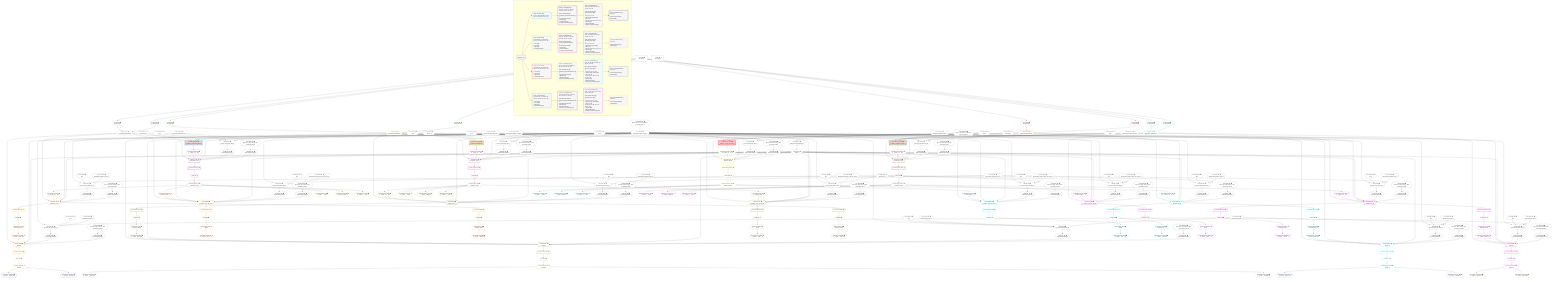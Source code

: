 %%{init: {'themeVariables': { 'fontSize': '12px'}}}%%
graph TD
    classDef path fill:#eee,stroke:#000,color:#000
    classDef plan fill:#fff,stroke-width:1px,color:#000
    classDef itemplan fill:#fff,stroke-width:2px,color:#000
    classDef unbatchedplan fill:#dff,stroke-width:1px,color:#000
    classDef sideeffectplan fill:#fcc,stroke-width:2px,color:#000
    classDef bucket fill:#f6f6f6,color:#000,stroke-width:2px,text-align:left


    %% plan dependencies
    Object216{{"Object[216∈0] ➊<br />ᐸ{reverse,orders,alias,codec}ᐳ"}}:::plan
    Lambda208{{"Lambda[208∈0] ➊<br />ᐸcalculateShouldReverseOrderᐳ"}}:::plan
    Constant213{{"Constant[213∈0] ➊<br />ᐸ[]ᐳ"}}:::plan
    Constant214{{"Constant[214∈0] ➊<br />ᐸsql.identifier(”people”)ᐳ"}}:::plan
    Constant215{{"Constant[215∈0] ➊<br />ᐸRecordCodec(people)ᐳ"}}:::plan
    Lambda208 & Constant213 & Constant214 & Constant215 --> Object216
    Object231{{"Object[231∈0] ➊<br />ᐸ{reverse,orders,alias,codec}ᐳ"}}:::plan
    Constant228{{"Constant[228∈0] ➊<br />ᐸ[]ᐳ"}}:::plan
    Constant229{{"Constant[229∈0] ➊<br />ᐸsql.identifier(”relational_items”)ᐳ"}}:::plan
    Constant230{{"Constant[230∈0] ➊<br />ᐸRecordCodec(relational_items)ᐳ"}}:::plan
    Lambda208 & Constant228 & Constant229 & Constant230 --> Object231
    Object246{{"Object[246∈0] ➊<br />ᐸ{reverse,orders,alias,codec}ᐳ"}}:::plan
    Constant243{{"Constant[243∈0] ➊<br />ᐸ[]ᐳ"}}:::plan
    Constant244{{"Constant[244∈0] ➊<br />ᐸsql.identifier(”relational_posts_title_lower”)ᐳ"}}:::plan
    Constant245{{"Constant[245∈0] ➊<br />ᐸCodec(text)ᐳ"}}:::plan
    Lambda208 & Constant243 & Constant244 & Constant245 --> Object246
    Object261{{"Object[261∈0] ➊<br />ᐸ{reverse,orders,alias,codec}ᐳ"}}:::plan
    Constant258{{"Constant[258∈0] ➊<br />ᐸ[]ᐳ"}}:::plan
    Constant259{{"Constant[259∈0] ➊<br />ᐸsql.identifier(”relational_posts”)ᐳ"}}:::plan
    Constant260{{"Constant[260∈0] ➊<br />ᐸRecordCodec(relational_posts)ᐳ"}}:::plan
    Lambda208 & Constant258 & Constant259 & Constant260 --> Object261
    Object276{{"Object[276∈0] ➊<br />ᐸ{reverse,orders,alias,codec}ᐳ"}}:::plan
    Constant273{{"Constant[273∈0] ➊<br />ᐸ[]ᐳ"}}:::plan
    Constant274{{"Constant[274∈0] ➊<br />ᐸsql.identifier(”people”)ᐳ"}}:::plan
    Lambda208 & Constant273 & Constant274 & Constant215 --> Object276
    Object291{{"Object[291∈0] ➊<br />ᐸ{reverse,orders,alias,codec}ᐳ"}}:::plan
    Constant288{{"Constant[288∈0] ➊<br />ᐸ[]ᐳ"}}:::plan
    Constant289{{"Constant[289∈0] ➊<br />ᐸsql.identifier(”relational_items”)ᐳ"}}:::plan
    Lambda208 & Constant288 & Constant289 & Constant230 --> Object291
    Object306{{"Object[306∈0] ➊<br />ᐸ{reverse,orders,alias,codec}ᐳ"}}:::plan
    Constant303{{"Constant[303∈0] ➊<br />ᐸ[]ᐳ"}}:::plan
    Constant304{{"Constant[304∈0] ➊<br />ᐸsql.identifier(”relational_posts_title_lower”)ᐳ"}}:::plan
    Lambda208 & Constant303 & Constant304 & Constant245 --> Object306
    Object321{{"Object[321∈0] ➊<br />ᐸ{reverse,orders,alias,codec}ᐳ"}}:::plan
    Constant318{{"Constant[318∈0] ➊<br />ᐸ[]ᐳ"}}:::plan
    Constant319{{"Constant[319∈0] ➊<br />ᐸsql.identifier(”relational_posts”)ᐳ"}}:::plan
    Lambda208 & Constant318 & Constant319 & Constant260 --> Object321
    Object336{{"Object[336∈0] ➊<br />ᐸ{reverse,orders,alias,codec}ᐳ"}}:::plan
    Constant333{{"Constant[333∈0] ➊<br />ᐸ[]ᐳ"}}:::plan
    Constant334{{"Constant[334∈0] ➊<br />ᐸsql.identifier(”people”)ᐳ"}}:::plan
    Lambda208 & Constant333 & Constant334 & Constant215 --> Object336
    Object351{{"Object[351∈0] ➊<br />ᐸ{reverse,orders,alias,codec}ᐳ"}}:::plan
    Constant348{{"Constant[348∈0] ➊<br />ᐸ[]ᐳ"}}:::plan
    Constant349{{"Constant[349∈0] ➊<br />ᐸsql.identifier(”relational_items”)ᐳ"}}:::plan
    Lambda208 & Constant348 & Constant349 & Constant230 --> Object351
    Object366{{"Object[366∈0] ➊<br />ᐸ{reverse,orders,alias,codec}ᐳ"}}:::plan
    Constant363{{"Constant[363∈0] ➊<br />ᐸ[]ᐳ"}}:::plan
    Constant364{{"Constant[364∈0] ➊<br />ᐸsql.identifier(”relational_posts_title_lower”)ᐳ"}}:::plan
    Lambda208 & Constant363 & Constant364 & Constant245 --> Object366
    Object381{{"Object[381∈0] ➊<br />ᐸ{reverse,orders,alias,codec}ᐳ"}}:::plan
    Constant378{{"Constant[378∈0] ➊<br />ᐸ[]ᐳ"}}:::plan
    Constant379{{"Constant[379∈0] ➊<br />ᐸsql.identifier(”relational_posts”)ᐳ"}}:::plan
    Lambda208 & Constant378 & Constant379 & Constant260 --> Object381
    Object396{{"Object[396∈0] ➊<br />ᐸ{reverse,orders,alias,codec}ᐳ"}}:::plan
    Constant393{{"Constant[393∈0] ➊<br />ᐸ[]ᐳ"}}:::plan
    Constant394{{"Constant[394∈0] ➊<br />ᐸsql.identifier(”people”)ᐳ"}}:::plan
    Lambda208 & Constant393 & Constant394 & Constant215 --> Object396
    Object411{{"Object[411∈0] ➊<br />ᐸ{reverse,orders,alias,codec}ᐳ"}}:::plan
    Constant408{{"Constant[408∈0] ➊<br />ᐸ[]ᐳ"}}:::plan
    Constant409{{"Constant[409∈0] ➊<br />ᐸsql.identifier(”relational_items”)ᐳ"}}:::plan
    Lambda208 & Constant408 & Constant409 & Constant230 --> Object411
    Object426{{"Object[426∈0] ➊<br />ᐸ{reverse,orders,alias,codec}ᐳ"}}:::plan
    Constant423{{"Constant[423∈0] ➊<br />ᐸ[]ᐳ"}}:::plan
    Constant424{{"Constant[424∈0] ➊<br />ᐸsql.identifier(”relational_posts_title_lower”)ᐳ"}}:::plan
    Lambda208 & Constant423 & Constant424 & Constant245 --> Object426
    Object441{{"Object[441∈0] ➊<br />ᐸ{reverse,orders,alias,codec}ᐳ"}}:::plan
    Constant438{{"Constant[438∈0] ➊<br />ᐸ[]ᐳ"}}:::plan
    Constant439{{"Constant[439∈0] ➊<br />ᐸsql.identifier(”relational_posts”)ᐳ"}}:::plan
    Lambda208 & Constant438 & Constant439 & Constant260 --> Object441
    Object14{{"Object[14∈0] ➊<br />ᐸ{pgSettings,withPgClient}ᐳ"}}:::plan
    Access12{{"Access[12∈0] ➊<br />ᐸ2.pgSettingsᐳ"}}:::plan
    Access13{{"Access[13∈0] ➊<br />ᐸ2.withPgClientᐳ"}}:::plan
    Access12 & Access13 --> Object14
    __Value2["__Value[2∈0] ➊<br />ᐸcontextᐳ"]:::plan
    __Value2 --> Access12
    __Value2 --> Access13
    Constant452{{"Constant[452∈0] ➊<br />ᐸ§{ first: null, last: null, cursorLower: null, cursorUpper: ᐳ"}}:::plan
    Constant452 --> Lambda208
    Lambda211{{"Lambda[211∈0] ➊<br />ᐸcalculateLimitAndOffsetSQLᐳ"}}:::plan
    Constant453{{"Constant[453∈0] ➊<br />ᐸ§{ first: null, last: null, cursorLower: null, cursorUpper: ᐳ"}}:::plan
    Constant453 --> Lambda211
    Access212{{"Access[212∈0] ➊<br />ᐸ211.0ᐳ"}}:::plan
    Lambda211 --> Access212
    Lambda217{{"Lambda[217∈0] ➊<br />ᐸcalculateOrderBySQLᐳ"}}:::plan
    Object216 --> Lambda217
    Lambda222{{"Lambda[222∈0] ➊<br />ᐸcalculateOrderBySQLᐳ"}}:::plan
    Constant454{{"Constant[454∈0] ➊<br />ᐸ§{ reverse: false, orders: [], alias: sql.identifier(”peopleᐳ"}}:::plan
    Constant454 --> Lambda222
    Lambda232{{"Lambda[232∈0] ➊<br />ᐸcalculateOrderBySQLᐳ"}}:::plan
    Object231 --> Lambda232
    Lambda237{{"Lambda[237∈0] ➊<br />ᐸcalculateOrderBySQLᐳ"}}:::plan
    Constant455{{"Constant[455∈0] ➊<br />ᐸ§{ reverse: false, orders: [], alias: sql.identifier(”relatiᐳ"}}:::plan
    Constant455 --> Lambda237
    Lambda247{{"Lambda[247∈0] ➊<br />ᐸcalculateOrderBySQLᐳ"}}:::plan
    Object246 --> Lambda247
    Lambda252{{"Lambda[252∈0] ➊<br />ᐸcalculateOrderBySQLᐳ"}}:::plan
    Constant456{{"Constant[456∈0] ➊<br />ᐸ§{ reverse: false, orders: [], alias: sql.identifier(”relatiᐳ"}}:::plan
    Constant456 --> Lambda252
    Lambda262{{"Lambda[262∈0] ➊<br />ᐸcalculateOrderBySQLᐳ"}}:::plan
    Object261 --> Lambda262
    Lambda267{{"Lambda[267∈0] ➊<br />ᐸcalculateOrderBySQLᐳ"}}:::plan
    Constant457{{"Constant[457∈0] ➊<br />ᐸ§{ reverse: false, orders: [], alias: sql.identifier(”relatiᐳ"}}:::plan
    Constant457 --> Lambda267
    Lambda277{{"Lambda[277∈0] ➊<br />ᐸcalculateOrderBySQLᐳ"}}:::plan
    Object276 --> Lambda277
    Lambda282{{"Lambda[282∈0] ➊<br />ᐸcalculateOrderBySQLᐳ"}}:::plan
    Constant458{{"Constant[458∈0] ➊<br />ᐸ§{ reverse: false, orders: [], alias: sql.identifier(”peopleᐳ"}}:::plan
    Constant458 --> Lambda282
    Lambda292{{"Lambda[292∈0] ➊<br />ᐸcalculateOrderBySQLᐳ"}}:::plan
    Object291 --> Lambda292
    Lambda297{{"Lambda[297∈0] ➊<br />ᐸcalculateOrderBySQLᐳ"}}:::plan
    Constant459{{"Constant[459∈0] ➊<br />ᐸ§{ reverse: false, orders: [], alias: sql.identifier(”relatiᐳ"}}:::plan
    Constant459 --> Lambda297
    Lambda307{{"Lambda[307∈0] ➊<br />ᐸcalculateOrderBySQLᐳ"}}:::plan
    Object306 --> Lambda307
    Lambda312{{"Lambda[312∈0] ➊<br />ᐸcalculateOrderBySQLᐳ"}}:::plan
    Constant460{{"Constant[460∈0] ➊<br />ᐸ§{ reverse: false, orders: [], alias: sql.identifier(”relatiᐳ"}}:::plan
    Constant460 --> Lambda312
    Lambda322{{"Lambda[322∈0] ➊<br />ᐸcalculateOrderBySQLᐳ"}}:::plan
    Object321 --> Lambda322
    Lambda327{{"Lambda[327∈0] ➊<br />ᐸcalculateOrderBySQLᐳ"}}:::plan
    Constant461{{"Constant[461∈0] ➊<br />ᐸ§{ reverse: false, orders: [], alias: sql.identifier(”relatiᐳ"}}:::plan
    Constant461 --> Lambda327
    Lambda337{{"Lambda[337∈0] ➊<br />ᐸcalculateOrderBySQLᐳ"}}:::plan
    Object336 --> Lambda337
    Lambda342{{"Lambda[342∈0] ➊<br />ᐸcalculateOrderBySQLᐳ"}}:::plan
    Constant462{{"Constant[462∈0] ➊<br />ᐸ§{ reverse: false, orders: [], alias: sql.identifier(”peopleᐳ"}}:::plan
    Constant462 --> Lambda342
    Lambda352{{"Lambda[352∈0] ➊<br />ᐸcalculateOrderBySQLᐳ"}}:::plan
    Object351 --> Lambda352
    Lambda357{{"Lambda[357∈0] ➊<br />ᐸcalculateOrderBySQLᐳ"}}:::plan
    Constant463{{"Constant[463∈0] ➊<br />ᐸ§{ reverse: false, orders: [], alias: sql.identifier(”relatiᐳ"}}:::plan
    Constant463 --> Lambda357
    Lambda367{{"Lambda[367∈0] ➊<br />ᐸcalculateOrderBySQLᐳ"}}:::plan
    Object366 --> Lambda367
    Lambda372{{"Lambda[372∈0] ➊<br />ᐸcalculateOrderBySQLᐳ"}}:::plan
    Constant464{{"Constant[464∈0] ➊<br />ᐸ§{ reverse: false, orders: [], alias: sql.identifier(”relatiᐳ"}}:::plan
    Constant464 --> Lambda372
    Lambda382{{"Lambda[382∈0] ➊<br />ᐸcalculateOrderBySQLᐳ"}}:::plan
    Object381 --> Lambda382
    Lambda387{{"Lambda[387∈0] ➊<br />ᐸcalculateOrderBySQLᐳ"}}:::plan
    Constant465{{"Constant[465∈0] ➊<br />ᐸ§{ reverse: false, orders: [], alias: sql.identifier(”relatiᐳ"}}:::plan
    Constant465 --> Lambda387
    Lambda397{{"Lambda[397∈0] ➊<br />ᐸcalculateOrderBySQLᐳ"}}:::plan
    Object396 --> Lambda397
    Lambda402{{"Lambda[402∈0] ➊<br />ᐸcalculateOrderBySQLᐳ"}}:::plan
    Constant466{{"Constant[466∈0] ➊<br />ᐸ§{ reverse: false, orders: [], alias: sql.identifier(”peopleᐳ"}}:::plan
    Constant466 --> Lambda402
    Lambda412{{"Lambda[412∈0] ➊<br />ᐸcalculateOrderBySQLᐳ"}}:::plan
    Object411 --> Lambda412
    Lambda417{{"Lambda[417∈0] ➊<br />ᐸcalculateOrderBySQLᐳ"}}:::plan
    Constant467{{"Constant[467∈0] ➊<br />ᐸ§{ reverse: false, orders: [], alias: sql.identifier(”relatiᐳ"}}:::plan
    Constant467 --> Lambda417
    Lambda427{{"Lambda[427∈0] ➊<br />ᐸcalculateOrderBySQLᐳ"}}:::plan
    Object426 --> Lambda427
    Lambda432{{"Lambda[432∈0] ➊<br />ᐸcalculateOrderBySQLᐳ"}}:::plan
    Constant468{{"Constant[468∈0] ➊<br />ᐸ§{ reverse: false, orders: [], alias: sql.identifier(”relatiᐳ"}}:::plan
    Constant468 --> Lambda432
    Lambda442{{"Lambda[442∈0] ➊<br />ᐸcalculateOrderBySQLᐳ"}}:::plan
    Object441 --> Lambda442
    Lambda447{{"Lambda[447∈0] ➊<br />ᐸcalculateOrderBySQLᐳ"}}:::plan
    Constant469{{"Constant[469∈0] ➊<br />ᐸ§{ reverse: false, orders: [], alias: sql.identifier(”relatiᐳ"}}:::plan
    Constant469 --> Lambda447
    __Value4["__Value[4∈0] ➊<br />ᐸrootValueᐳ"]:::plan
    Constant206{{"Constant[206∈0] ➊<br />ᐸnullᐳ"}}:::plan
    Constant448{{"Constant[448∈0] ➊<br />ᐸ4ᐳ"}}:::plan
    Constant449{{"Constant[449∈0] ➊<br />ᐸ'A description'ᐳ"}}:::plan
    Constant450{{"Constant[450∈0] ➊<br />ᐸ'A note'ᐳ"}}:::plan
    Constant451{{"Constant[451∈0] ➊<br />ᐸ3141592ᐳ"}}:::plan
    PgUpdateSingle11[["PgUpdateSingle[11∈1] ➊<br />ᐸrelational_posts(id;description)ᐳ"]]:::sideeffectplan
    Object14 & Constant448 & Constant449 --> PgUpdateSingle11
    PgSelect17[["PgSelect[17∈2] ➊<br />ᐸrelational_postsᐳ"]]:::plan
    PgClassExpression15{{"PgClassExpression[15∈2] ➊<br />ᐸ__relation...sts__.”id”ᐳ"}}:::plan
    Object14 & PgClassExpression15 & Lambda208 & Access212 & Lambda262 & Lambda267 --> PgSelect17
    PgUpdateSingle11 --> PgClassExpression15
    First21{{"First[21∈2] ➊"}}:::plan
    PgSelectRows22[["PgSelectRows[22∈2] ➊"]]:::plan
    PgSelectRows22 --> First21
    PgSelect17 --> PgSelectRows22
    PgSelectSingle23{{"PgSelectSingle[23∈2] ➊<br />ᐸrelational_postsᐳ"}}:::plan
    First21 --> PgSelectSingle23
    PgSelect29[["PgSelect[29∈3] ➊<br />ᐸrelational_posts_title_lowerᐳ"]]:::plan
    PgClassExpression28{{"PgClassExpression[28∈3] ➊<br />ᐸ__relational_posts__ᐳ"}}:::plan
    Object14 & PgClassExpression28 & Lambda208 & Access212 & Lambda247 & Lambda252 --> PgSelect29
    PgSelect37[["PgSelect[37∈3] ➊<br />ᐸrelational_itemsᐳ"]]:::plan
    PgClassExpression24{{"PgClassExpression[24∈3] ➊<br />ᐸ__relation...sts__.”id”ᐳ"}}:::plan
    Object14 & PgClassExpression24 & Lambda208 & Access212 & Lambda232 & Lambda237 --> PgSelect37
    PgSelect49[["PgSelect[49∈3] ➊<br />ᐸpeopleᐳ"]]:::plan
    PgClassExpression48{{"PgClassExpression[48∈3] ➊<br />ᐸ__relation...author_id”ᐳ"}}:::plan
    Object14 & PgClassExpression48 & Lambda208 & Access212 & Lambda217 & Lambda222 --> PgSelect49
    PgSelectSingle23 --> PgClassExpression24
    PgClassExpression25{{"PgClassExpression[25∈3] ➊<br />ᐸ__relation...__.”title”ᐳ"}}:::plan
    PgSelectSingle23 --> PgClassExpression25
    PgClassExpression26{{"PgClassExpression[26∈3] ➊<br />ᐸ__relation...scription”ᐳ"}}:::plan
    PgSelectSingle23 --> PgClassExpression26
    PgClassExpression27{{"PgClassExpression[27∈3] ➊<br />ᐸ__relation...s__.”note”ᐳ"}}:::plan
    PgSelectSingle23 --> PgClassExpression27
    PgSelectSingle23 --> PgClassExpression28
    First33{{"First[33∈3] ➊"}}:::plan
    PgSelectRows34[["PgSelectRows[34∈3] ➊"]]:::plan
    PgSelectRows34 --> First33
    PgSelect29 --> PgSelectRows34
    PgSelectSingle35{{"PgSelectSingle[35∈3] ➊<br />ᐸtextᐳ"}}:::plan
    First33 --> PgSelectSingle35
    PgClassExpression36{{"PgClassExpression[36∈3] ➊<br />ᐸ__relation..._lower__.vᐳ"}}:::plan
    PgSelectSingle35 --> PgClassExpression36
    First39{{"First[39∈3] ➊"}}:::plan
    PgSelectRows40[["PgSelectRows[40∈3] ➊"]]:::plan
    PgSelectRows40 --> First39
    PgSelect37 --> PgSelectRows40
    PgSelectSingle41{{"PgSelectSingle[41∈3] ➊<br />ᐸrelational_itemsᐳ"}}:::plan
    First39 --> PgSelectSingle41
    PgClassExpression42{{"PgClassExpression[42∈3] ➊<br />ᐸ__relation..._archived”ᐳ"}}:::plan
    PgSelectSingle41 --> PgClassExpression42
    First45{{"First[45∈3] ➊"}}:::plan
    PgSelectRows46[["PgSelectRows[46∈3] ➊"]]:::plan
    PgSelectRows46 --> First45
    PgSelect37 --> PgSelectRows46
    PgSelectSingle47{{"PgSelectSingle[47∈3] ➊<br />ᐸrelational_itemsᐳ"}}:::plan
    First45 --> PgSelectSingle47
    PgSelectSingle47 --> PgClassExpression48
    First51{{"First[51∈3] ➊"}}:::plan
    PgSelectRows52[["PgSelectRows[52∈3] ➊"]]:::plan
    PgSelectRows52 --> First51
    PgSelect49 --> PgSelectRows52
    PgSelectSingle53{{"PgSelectSingle[53∈3] ➊<br />ᐸpeopleᐳ"}}:::plan
    First51 --> PgSelectSingle53
    PgClassExpression54{{"PgClassExpression[54∈4] ➊<br />ᐸ__people__.”person_id”ᐳ"}}:::plan
    PgSelectSingle53 --> PgClassExpression54
    PgClassExpression55{{"PgClassExpression[55∈4] ➊<br />ᐸ__people__.”username”ᐳ"}}:::plan
    PgSelectSingle53 --> PgClassExpression55
    PgUpdateSingle61[["PgUpdateSingle[61∈5] ➊<br />ᐸrelational_posts(id;note)ᐳ"]]:::sideeffectplan
    Object64{{"Object[64∈5] ➊<br />ᐸ{pgSettings,withPgClient}ᐳ"}}:::plan
    Object64 & Constant448 & Constant450 --> PgUpdateSingle61
    Access62{{"Access[62∈5] ➊<br />ᐸ2.pgSettingsᐳ"}}:::plan
    Access63{{"Access[63∈5] ➊<br />ᐸ2.withPgClientᐳ"}}:::plan
    Access62 & Access63 --> Object64
    __Value2 --> Access62
    __Value2 --> Access63
    PgSelect67[["PgSelect[67∈6] ➊<br />ᐸrelational_postsᐳ"]]:::plan
    PgClassExpression65{{"PgClassExpression[65∈6] ➊<br />ᐸ__relation...sts__.”id”ᐳ"}}:::plan
    Object64 & PgClassExpression65 & Lambda208 & Access212 & Lambda322 & Lambda327 --> PgSelect67
    PgUpdateSingle61 --> PgClassExpression65
    First71{{"First[71∈6] ➊"}}:::plan
    PgSelectRows72[["PgSelectRows[72∈6] ➊"]]:::plan
    PgSelectRows72 --> First71
    PgSelect67 --> PgSelectRows72
    PgSelectSingle73{{"PgSelectSingle[73∈6] ➊<br />ᐸrelational_postsᐳ"}}:::plan
    First71 --> PgSelectSingle73
    PgSelect79[["PgSelect[79∈7] ➊<br />ᐸrelational_posts_title_lowerᐳ"]]:::plan
    PgClassExpression78{{"PgClassExpression[78∈7] ➊<br />ᐸ__relational_posts__ᐳ"}}:::plan
    Object64 & PgClassExpression78 & Lambda208 & Access212 & Lambda307 & Lambda312 --> PgSelect79
    PgSelect87[["PgSelect[87∈7] ➊<br />ᐸrelational_itemsᐳ"]]:::plan
    PgClassExpression74{{"PgClassExpression[74∈7] ➊<br />ᐸ__relation...sts__.”id”ᐳ"}}:::plan
    Object64 & PgClassExpression74 & Lambda208 & Access212 & Lambda292 & Lambda297 --> PgSelect87
    PgSelect99[["PgSelect[99∈7] ➊<br />ᐸpeopleᐳ"]]:::plan
    PgClassExpression98{{"PgClassExpression[98∈7] ➊<br />ᐸ__relation...author_id”ᐳ"}}:::plan
    Object64 & PgClassExpression98 & Lambda208 & Access212 & Lambda277 & Lambda282 --> PgSelect99
    PgSelectSingle73 --> PgClassExpression74
    PgClassExpression75{{"PgClassExpression[75∈7] ➊<br />ᐸ__relation...__.”title”ᐳ"}}:::plan
    PgSelectSingle73 --> PgClassExpression75
    PgClassExpression76{{"PgClassExpression[76∈7] ➊<br />ᐸ__relation...scription”ᐳ"}}:::plan
    PgSelectSingle73 --> PgClassExpression76
    PgClassExpression77{{"PgClassExpression[77∈7] ➊<br />ᐸ__relation...s__.”note”ᐳ"}}:::plan
    PgSelectSingle73 --> PgClassExpression77
    PgSelectSingle73 --> PgClassExpression78
    First83{{"First[83∈7] ➊"}}:::plan
    PgSelectRows84[["PgSelectRows[84∈7] ➊"]]:::plan
    PgSelectRows84 --> First83
    PgSelect79 --> PgSelectRows84
    PgSelectSingle85{{"PgSelectSingle[85∈7] ➊<br />ᐸtextᐳ"}}:::plan
    First83 --> PgSelectSingle85
    PgClassExpression86{{"PgClassExpression[86∈7] ➊<br />ᐸ__relation..._lower__.vᐳ"}}:::plan
    PgSelectSingle85 --> PgClassExpression86
    First89{{"First[89∈7] ➊"}}:::plan
    PgSelectRows90[["PgSelectRows[90∈7] ➊"]]:::plan
    PgSelectRows90 --> First89
    PgSelect87 --> PgSelectRows90
    PgSelectSingle91{{"PgSelectSingle[91∈7] ➊<br />ᐸrelational_itemsᐳ"}}:::plan
    First89 --> PgSelectSingle91
    PgClassExpression92{{"PgClassExpression[92∈7] ➊<br />ᐸ__relation..._archived”ᐳ"}}:::plan
    PgSelectSingle91 --> PgClassExpression92
    First95{{"First[95∈7] ➊"}}:::plan
    PgSelectRows96[["PgSelectRows[96∈7] ➊"]]:::plan
    PgSelectRows96 --> First95
    PgSelect87 --> PgSelectRows96
    PgSelectSingle97{{"PgSelectSingle[97∈7] ➊<br />ᐸrelational_itemsᐳ"}}:::plan
    First95 --> PgSelectSingle97
    PgSelectSingle97 --> PgClassExpression98
    First101{{"First[101∈7] ➊"}}:::plan
    PgSelectRows102[["PgSelectRows[102∈7] ➊"]]:::plan
    PgSelectRows102 --> First101
    PgSelect99 --> PgSelectRows102
    PgSelectSingle103{{"PgSelectSingle[103∈7] ➊<br />ᐸpeopleᐳ"}}:::plan
    First101 --> PgSelectSingle103
    PgClassExpression104{{"PgClassExpression[104∈8] ➊<br />ᐸ__people__.”person_id”ᐳ"}}:::plan
    PgSelectSingle103 --> PgClassExpression104
    PgClassExpression105{{"PgClassExpression[105∈8] ➊<br />ᐸ__people__.”username”ᐳ"}}:::plan
    PgSelectSingle103 --> PgClassExpression105
    PgUpdateSingle111[["PgUpdateSingle[111∈9] ➊<br />ᐸrelational_posts(id;description)ᐳ"]]:::sideeffectplan
    Object114{{"Object[114∈9] ➊<br />ᐸ{pgSettings,withPgClient}ᐳ"}}:::plan
    Object114 & Constant448 & Constant206 --> PgUpdateSingle111
    Access112{{"Access[112∈9] ➊<br />ᐸ2.pgSettingsᐳ"}}:::plan
    Access113{{"Access[113∈9] ➊<br />ᐸ2.withPgClientᐳ"}}:::plan
    Access112 & Access113 --> Object114
    __Value2 --> Access112
    __Value2 --> Access113
    PgSelect117[["PgSelect[117∈10] ➊<br />ᐸrelational_postsᐳ"]]:::plan
    PgClassExpression115{{"PgClassExpression[115∈10] ➊<br />ᐸ__relation...sts__.”id”ᐳ"}}:::plan
    Object114 & PgClassExpression115 & Lambda208 & Access212 & Lambda382 & Lambda387 --> PgSelect117
    PgUpdateSingle111 --> PgClassExpression115
    First121{{"First[121∈10] ➊"}}:::plan
    PgSelectRows122[["PgSelectRows[122∈10] ➊"]]:::plan
    PgSelectRows122 --> First121
    PgSelect117 --> PgSelectRows122
    PgSelectSingle123{{"PgSelectSingle[123∈10] ➊<br />ᐸrelational_postsᐳ"}}:::plan
    First121 --> PgSelectSingle123
    PgSelect129[["PgSelect[129∈11] ➊<br />ᐸrelational_posts_title_lowerᐳ"]]:::plan
    PgClassExpression128{{"PgClassExpression[128∈11] ➊<br />ᐸ__relational_posts__ᐳ"}}:::plan
    Object114 & PgClassExpression128 & Lambda208 & Access212 & Lambda367 & Lambda372 --> PgSelect129
    PgSelect137[["PgSelect[137∈11] ➊<br />ᐸrelational_itemsᐳ"]]:::plan
    PgClassExpression124{{"PgClassExpression[124∈11] ➊<br />ᐸ__relation...sts__.”id”ᐳ"}}:::plan
    Object114 & PgClassExpression124 & Lambda208 & Access212 & Lambda352 & Lambda357 --> PgSelect137
    PgSelect149[["PgSelect[149∈11] ➊<br />ᐸpeopleᐳ"]]:::plan
    PgClassExpression148{{"PgClassExpression[148∈11] ➊<br />ᐸ__relation...author_id”ᐳ"}}:::plan
    Object114 & PgClassExpression148 & Lambda208 & Access212 & Lambda337 & Lambda342 --> PgSelect149
    PgSelectSingle123 --> PgClassExpression124
    PgClassExpression125{{"PgClassExpression[125∈11] ➊<br />ᐸ__relation...__.”title”ᐳ"}}:::plan
    PgSelectSingle123 --> PgClassExpression125
    PgClassExpression126{{"PgClassExpression[126∈11] ➊<br />ᐸ__relation...scription”ᐳ"}}:::plan
    PgSelectSingle123 --> PgClassExpression126
    PgClassExpression127{{"PgClassExpression[127∈11] ➊<br />ᐸ__relation...s__.”note”ᐳ"}}:::plan
    PgSelectSingle123 --> PgClassExpression127
    PgSelectSingle123 --> PgClassExpression128
    First133{{"First[133∈11] ➊"}}:::plan
    PgSelectRows134[["PgSelectRows[134∈11] ➊"]]:::plan
    PgSelectRows134 --> First133
    PgSelect129 --> PgSelectRows134
    PgSelectSingle135{{"PgSelectSingle[135∈11] ➊<br />ᐸtextᐳ"}}:::plan
    First133 --> PgSelectSingle135
    PgClassExpression136{{"PgClassExpression[136∈11] ➊<br />ᐸ__relation..._lower__.vᐳ"}}:::plan
    PgSelectSingle135 --> PgClassExpression136
    First139{{"First[139∈11] ➊"}}:::plan
    PgSelectRows140[["PgSelectRows[140∈11] ➊"]]:::plan
    PgSelectRows140 --> First139
    PgSelect137 --> PgSelectRows140
    PgSelectSingle141{{"PgSelectSingle[141∈11] ➊<br />ᐸrelational_itemsᐳ"}}:::plan
    First139 --> PgSelectSingle141
    PgClassExpression142{{"PgClassExpression[142∈11] ➊<br />ᐸ__relation..._archived”ᐳ"}}:::plan
    PgSelectSingle141 --> PgClassExpression142
    First145{{"First[145∈11] ➊"}}:::plan
    PgSelectRows146[["PgSelectRows[146∈11] ➊"]]:::plan
    PgSelectRows146 --> First145
    PgSelect137 --> PgSelectRows146
    PgSelectSingle147{{"PgSelectSingle[147∈11] ➊<br />ᐸrelational_itemsᐳ"}}:::plan
    First145 --> PgSelectSingle147
    PgSelectSingle147 --> PgClassExpression148
    First151{{"First[151∈11] ➊"}}:::plan
    PgSelectRows152[["PgSelectRows[152∈11] ➊"]]:::plan
    PgSelectRows152 --> First151
    PgSelect149 --> PgSelectRows152
    PgSelectSingle153{{"PgSelectSingle[153∈11] ➊<br />ᐸpeopleᐳ"}}:::plan
    First151 --> PgSelectSingle153
    PgClassExpression154{{"PgClassExpression[154∈12] ➊<br />ᐸ__people__.”person_id”ᐳ"}}:::plan
    PgSelectSingle153 --> PgClassExpression154
    PgClassExpression155{{"PgClassExpression[155∈12] ➊<br />ᐸ__people__.”username”ᐳ"}}:::plan
    PgSelectSingle153 --> PgClassExpression155
    PgUpdateSingle161[["PgUpdateSingle[161∈13] ➊<br />ᐸrelational_posts(id;description)ᐳ"]]:::sideeffectplan
    Object164{{"Object[164∈13] ➊<br />ᐸ{pgSettings,withPgClient}ᐳ"}}:::plan
    Object164 & Constant451 & Constant206 --> PgUpdateSingle161
    Access162{{"Access[162∈13] ➊<br />ᐸ2.pgSettingsᐳ"}}:::plan
    Access163{{"Access[163∈13] ➊<br />ᐸ2.withPgClientᐳ"}}:::plan
    Access162 & Access163 --> Object164
    __Value2 --> Access162
    __Value2 --> Access163
    PgSelect167[["PgSelect[167∈14] ➊<br />ᐸrelational_postsᐳ"]]:::plan
    PgClassExpression165{{"PgClassExpression[165∈14] ➊<br />ᐸ__relation...sts__.”id”ᐳ"}}:::plan
    Object164 & PgClassExpression165 & Lambda208 & Access212 & Lambda442 & Lambda447 --> PgSelect167
    PgUpdateSingle161 --> PgClassExpression165
    First171{{"First[171∈14] ➊"}}:::plan
    PgSelectRows172[["PgSelectRows[172∈14] ➊"]]:::plan
    PgSelectRows172 --> First171
    PgSelect167 --> PgSelectRows172
    PgSelectSingle173{{"PgSelectSingle[173∈14] ➊<br />ᐸrelational_postsᐳ"}}:::plan
    First171 --> PgSelectSingle173
    PgSelect179[["PgSelect[179∈15] ➊<br />ᐸrelational_posts_title_lowerᐳ"]]:::plan
    PgClassExpression178{{"PgClassExpression[178∈15] ➊<br />ᐸ__relational_posts__ᐳ"}}:::plan
    Object164 & PgClassExpression178 & Lambda208 & Access212 & Lambda427 & Lambda432 --> PgSelect179
    PgSelect187[["PgSelect[187∈15] ➊<br />ᐸrelational_itemsᐳ"]]:::plan
    PgClassExpression174{{"PgClassExpression[174∈15] ➊<br />ᐸ__relation...sts__.”id”ᐳ"}}:::plan
    Object164 & PgClassExpression174 & Lambda208 & Access212 & Lambda412 & Lambda417 --> PgSelect187
    PgSelect199[["PgSelect[199∈15] ➊<br />ᐸpeopleᐳ"]]:::plan
    PgClassExpression198{{"PgClassExpression[198∈15] ➊<br />ᐸ__relation...author_id”ᐳ"}}:::plan
    Object164 & PgClassExpression198 & Lambda208 & Access212 & Lambda397 & Lambda402 --> PgSelect199
    PgSelectSingle173 --> PgClassExpression174
    PgClassExpression175{{"PgClassExpression[175∈15] ➊<br />ᐸ__relation...__.”title”ᐳ"}}:::plan
    PgSelectSingle173 --> PgClassExpression175
    PgClassExpression176{{"PgClassExpression[176∈15] ➊<br />ᐸ__relation...scription”ᐳ"}}:::plan
    PgSelectSingle173 --> PgClassExpression176
    PgClassExpression177{{"PgClassExpression[177∈15] ➊<br />ᐸ__relation...s__.”note”ᐳ"}}:::plan
    PgSelectSingle173 --> PgClassExpression177
    PgSelectSingle173 --> PgClassExpression178
    First183{{"First[183∈15] ➊"}}:::plan
    PgSelectRows184[["PgSelectRows[184∈15] ➊"]]:::plan
    PgSelectRows184 --> First183
    PgSelect179 --> PgSelectRows184
    PgSelectSingle185{{"PgSelectSingle[185∈15] ➊<br />ᐸtextᐳ"}}:::plan
    First183 --> PgSelectSingle185
    PgClassExpression186{{"PgClassExpression[186∈15] ➊<br />ᐸ__relation..._lower__.vᐳ"}}:::plan
    PgSelectSingle185 --> PgClassExpression186
    First189{{"First[189∈15] ➊"}}:::plan
    PgSelectRows190[["PgSelectRows[190∈15] ➊"]]:::plan
    PgSelectRows190 --> First189
    PgSelect187 --> PgSelectRows190
    PgSelectSingle191{{"PgSelectSingle[191∈15] ➊<br />ᐸrelational_itemsᐳ"}}:::plan
    First189 --> PgSelectSingle191
    PgClassExpression192{{"PgClassExpression[192∈15] ➊<br />ᐸ__relation..._archived”ᐳ"}}:::plan
    PgSelectSingle191 --> PgClassExpression192
    First195{{"First[195∈15] ➊"}}:::plan
    PgSelectRows196[["PgSelectRows[196∈15] ➊"]]:::plan
    PgSelectRows196 --> First195
    PgSelect187 --> PgSelectRows196
    PgSelectSingle197{{"PgSelectSingle[197∈15] ➊<br />ᐸrelational_itemsᐳ"}}:::plan
    First195 --> PgSelectSingle197
    PgSelectSingle197 --> PgClassExpression198
    First201{{"First[201∈15] ➊"}}:::plan
    PgSelectRows202[["PgSelectRows[202∈15] ➊"]]:::plan
    PgSelectRows202 --> First201
    PgSelect199 --> PgSelectRows202
    PgSelectSingle203{{"PgSelectSingle[203∈15] ➊<br />ᐸpeopleᐳ"}}:::plan
    First201 --> PgSelectSingle203
    PgClassExpression204{{"PgClassExpression[204∈16] ➊<br />ᐸ__people__.”person_id”ᐳ"}}:::plan
    PgSelectSingle203 --> PgClassExpression204
    PgClassExpression205{{"PgClassExpression[205∈16] ➊<br />ᐸ__people__.”username”ᐳ"}}:::plan
    PgSelectSingle203 --> PgClassExpression205

    %% define steps

    subgraph "Buckets for mutations/basics/update-relational-post"
    Bucket0("Bucket 0 (root)"):::bucket
    classDef bucket0 stroke:#696969
    class Bucket0,__Value2,__Value4,Access12,Access13,Object14,Constant206,Lambda208,Lambda211,Access212,Constant213,Constant214,Constant215,Object216,Lambda217,Lambda222,Constant228,Constant229,Constant230,Object231,Lambda232,Lambda237,Constant243,Constant244,Constant245,Object246,Lambda247,Lambda252,Constant258,Constant259,Constant260,Object261,Lambda262,Lambda267,Constant273,Constant274,Object276,Lambda277,Lambda282,Constant288,Constant289,Object291,Lambda292,Lambda297,Constant303,Constant304,Object306,Lambda307,Lambda312,Constant318,Constant319,Object321,Lambda322,Lambda327,Constant333,Constant334,Object336,Lambda337,Lambda342,Constant348,Constant349,Object351,Lambda352,Lambda357,Constant363,Constant364,Object366,Lambda367,Lambda372,Constant378,Constant379,Object381,Lambda382,Lambda387,Constant393,Constant394,Object396,Lambda397,Lambda402,Constant408,Constant409,Object411,Lambda412,Lambda417,Constant423,Constant424,Object426,Lambda427,Lambda432,Constant438,Constant439,Object441,Lambda442,Lambda447,Constant448,Constant449,Constant450,Constant451,Constant452,Constant453,Constant454,Constant455,Constant456,Constant457,Constant458,Constant459,Constant460,Constant461,Constant462,Constant463,Constant464,Constant465,Constant466,Constant467,Constant468,Constant469 bucket0
    Bucket1("Bucket 1 (mutationField)<br />Deps: 14, 448, 449, 208, 212, 262, 267, 247, 252, 232, 237, 217, 222"):::bucket
    classDef bucket1 stroke:#00bfff
    class Bucket1,PgUpdateSingle11 bucket1
    Bucket2("Bucket 2 (nullableBoundary)<br />Deps: 11, 14, 208, 212, 262, 267, 247, 252, 232, 237, 217, 222<br /><br />ROOT PgUpdateSingle{1}ᐸrelational_posts(id;description)ᐳ[11]<br />1: <br />ᐳ: PgClassExpression[15]<br />2: PgSelect[17]<br />3: PgSelectRows[22]<br />ᐳ: First[21], PgSelectSingle[23]"):::bucket
    classDef bucket2 stroke:#7f007f
    class Bucket2,PgClassExpression15,PgSelect17,First21,PgSelectRows22,PgSelectSingle23 bucket2
    Bucket3("Bucket 3 (nullableBoundary)<br />Deps: 23, 14, 208, 212, 247, 252, 232, 237, 217, 222<br /><br />ROOT PgSelectSingle{2}ᐸrelational_postsᐳ[23]<br />1: <br />ᐳ: 24, 25, 26, 27, 28<br />2: PgSelect[29], PgSelect[37]<br />3: 34, 40, 46<br />ᐳ: 33, 35, 36, 39, 41, 42, 45, 47, 48<br />4: PgSelect[49]<br />5: PgSelectRows[52]<br />ᐳ: First[51], PgSelectSingle[53]"):::bucket
    classDef bucket3 stroke:#ffa500
    class Bucket3,PgClassExpression24,PgClassExpression25,PgClassExpression26,PgClassExpression27,PgClassExpression28,PgSelect29,First33,PgSelectRows34,PgSelectSingle35,PgClassExpression36,PgSelect37,First39,PgSelectRows40,PgSelectSingle41,PgClassExpression42,First45,PgSelectRows46,PgSelectSingle47,PgClassExpression48,PgSelect49,First51,PgSelectRows52,PgSelectSingle53 bucket3
    Bucket4("Bucket 4 (nullableBoundary)<br />Deps: 53<br /><br />ROOT PgSelectSingle{3}ᐸpeopleᐳ[53]"):::bucket
    classDef bucket4 stroke:#0000ff
    class Bucket4,PgClassExpression54,PgClassExpression55 bucket4
    Bucket5("Bucket 5 (mutationField)<br />Deps: 448, 450, 2, 208, 212, 322, 327, 307, 312, 292, 297, 277, 282<br /><br />1: Access[62]<br />2: Access[63]<br />3: Object[64]<br />4: PgUpdateSingle[61]"):::bucket
    classDef bucket5 stroke:#7fff00
    class Bucket5,PgUpdateSingle61,Access62,Access63,Object64 bucket5
    Bucket6("Bucket 6 (nullableBoundary)<br />Deps: 61, 64, 208, 212, 322, 327, 307, 312, 292, 297, 277, 282<br /><br />ROOT PgUpdateSingle{5}ᐸrelational_posts(id;note)ᐳ[61]<br />1: <br />ᐳ: PgClassExpression[65]<br />2: PgSelect[67]<br />3: PgSelectRows[72]<br />ᐳ: First[71], PgSelectSingle[73]"):::bucket
    classDef bucket6 stroke:#ff1493
    class Bucket6,PgClassExpression65,PgSelect67,First71,PgSelectRows72,PgSelectSingle73 bucket6
    Bucket7("Bucket 7 (nullableBoundary)<br />Deps: 73, 64, 208, 212, 307, 312, 292, 297, 277, 282<br /><br />ROOT PgSelectSingle{6}ᐸrelational_postsᐳ[73]<br />1: <br />ᐳ: 74, 75, 76, 77, 78<br />2: PgSelect[79], PgSelect[87]<br />3: 84, 90, 96<br />ᐳ: 83, 85, 86, 89, 91, 92, 95, 97, 98<br />4: PgSelect[99]<br />5: PgSelectRows[102]<br />ᐳ: First[101], PgSelectSingle[103]"):::bucket
    classDef bucket7 stroke:#808000
    class Bucket7,PgClassExpression74,PgClassExpression75,PgClassExpression76,PgClassExpression77,PgClassExpression78,PgSelect79,First83,PgSelectRows84,PgSelectSingle85,PgClassExpression86,PgSelect87,First89,PgSelectRows90,PgSelectSingle91,PgClassExpression92,First95,PgSelectRows96,PgSelectSingle97,PgClassExpression98,PgSelect99,First101,PgSelectRows102,PgSelectSingle103 bucket7
    Bucket8("Bucket 8 (nullableBoundary)<br />Deps: 103<br /><br />ROOT PgSelectSingle{7}ᐸpeopleᐳ[103]"):::bucket
    classDef bucket8 stroke:#dda0dd
    class Bucket8,PgClassExpression104,PgClassExpression105 bucket8
    Bucket9("Bucket 9 (mutationField)<br />Deps: 448, 206, 2, 208, 212, 382, 387, 367, 372, 352, 357, 337, 342<br /><br />1: Access[112]<br />2: Access[113]<br />3: Object[114]<br />4: PgUpdateSingle[111]"):::bucket
    classDef bucket9 stroke:#ff0000
    class Bucket9,PgUpdateSingle111,Access112,Access113,Object114 bucket9
    Bucket10("Bucket 10 (nullableBoundary)<br />Deps: 111, 114, 208, 212, 382, 387, 367, 372, 352, 357, 337, 342<br /><br />ROOT PgUpdateSingle{9}ᐸrelational_posts(id;description)ᐳ[111]<br />1: <br />ᐳ: PgClassExpression[115]<br />2: PgSelect[117]<br />3: PgSelectRows[122]<br />ᐳ: First[121], PgSelectSingle[123]"):::bucket
    classDef bucket10 stroke:#ffff00
    class Bucket10,PgClassExpression115,PgSelect117,First121,PgSelectRows122,PgSelectSingle123 bucket10
    Bucket11("Bucket 11 (nullableBoundary)<br />Deps: 123, 114, 208, 212, 367, 372, 352, 357, 337, 342<br /><br />ROOT PgSelectSingle{10}ᐸrelational_postsᐳ[123]<br />1: <br />ᐳ: 124, 125, 126, 127, 128<br />2: PgSelect[129], PgSelect[137]<br />3: 134, 140, 146<br />ᐳ: 133, 135, 136, 139, 141, 142, 145, 147, 148<br />4: PgSelect[149]<br />5: PgSelectRows[152]<br />ᐳ: First[151], PgSelectSingle[153]"):::bucket
    classDef bucket11 stroke:#00ffff
    class Bucket11,PgClassExpression124,PgClassExpression125,PgClassExpression126,PgClassExpression127,PgClassExpression128,PgSelect129,First133,PgSelectRows134,PgSelectSingle135,PgClassExpression136,PgSelect137,First139,PgSelectRows140,PgSelectSingle141,PgClassExpression142,First145,PgSelectRows146,PgSelectSingle147,PgClassExpression148,PgSelect149,First151,PgSelectRows152,PgSelectSingle153 bucket11
    Bucket12("Bucket 12 (nullableBoundary)<br />Deps: 153<br /><br />ROOT PgSelectSingle{11}ᐸpeopleᐳ[153]"):::bucket
    classDef bucket12 stroke:#4169e1
    class Bucket12,PgClassExpression154,PgClassExpression155 bucket12
    Bucket13("Bucket 13 (mutationField)<br />Deps: 451, 206, 2, 208, 212, 442, 447, 427, 432, 412, 417, 397, 402<br /><br />1: Access[162]<br />2: Access[163]<br />3: Object[164]<br />4: PgUpdateSingle[161]"):::bucket
    classDef bucket13 stroke:#3cb371
    class Bucket13,PgUpdateSingle161,Access162,Access163,Object164 bucket13
    Bucket14("Bucket 14 (nullableBoundary)<br />Deps: 161, 164, 208, 212, 442, 447, 427, 432, 412, 417, 397, 402<br /><br />ROOT PgUpdateSingle{13}ᐸrelational_posts(id;description)ᐳ[161]<br />1: <br />ᐳ: PgClassExpression[165]<br />2: PgSelect[167]<br />3: PgSelectRows[172]<br />ᐳ: First[171], PgSelectSingle[173]"):::bucket
    classDef bucket14 stroke:#a52a2a
    class Bucket14,PgClassExpression165,PgSelect167,First171,PgSelectRows172,PgSelectSingle173 bucket14
    Bucket15("Bucket 15 (nullableBoundary)<br />Deps: 173, 164, 208, 212, 427, 432, 412, 417, 397, 402<br /><br />ROOT PgSelectSingle{14}ᐸrelational_postsᐳ[173]<br />1: <br />ᐳ: 174, 175, 176, 177, 178<br />2: PgSelect[179], PgSelect[187]<br />3: 184, 190, 196<br />ᐳ: 183, 185, 186, 189, 191, 192, 195, 197, 198<br />4: PgSelect[199]<br />5: PgSelectRows[202]<br />ᐳ: First[201], PgSelectSingle[203]"):::bucket
    classDef bucket15 stroke:#ff00ff
    class Bucket15,PgClassExpression174,PgClassExpression175,PgClassExpression176,PgClassExpression177,PgClassExpression178,PgSelect179,First183,PgSelectRows184,PgSelectSingle185,PgClassExpression186,PgSelect187,First189,PgSelectRows190,PgSelectSingle191,PgClassExpression192,First195,PgSelectRows196,PgSelectSingle197,PgClassExpression198,PgSelect199,First201,PgSelectRows202,PgSelectSingle203 bucket15
    Bucket16("Bucket 16 (nullableBoundary)<br />Deps: 203<br /><br />ROOT PgSelectSingle{15}ᐸpeopleᐳ[203]"):::bucket
    classDef bucket16 stroke:#f5deb3
    class Bucket16,PgClassExpression204,PgClassExpression205 bucket16
    Bucket0 --> Bucket1 & Bucket5 & Bucket9 & Bucket13
    Bucket1 --> Bucket2
    Bucket2 --> Bucket3
    Bucket3 --> Bucket4
    Bucket5 --> Bucket6
    Bucket6 --> Bucket7
    Bucket7 --> Bucket8
    Bucket9 --> Bucket10
    Bucket10 --> Bucket11
    Bucket11 --> Bucket12
    Bucket13 --> Bucket14
    Bucket14 --> Bucket15
    Bucket15 --> Bucket16
    end